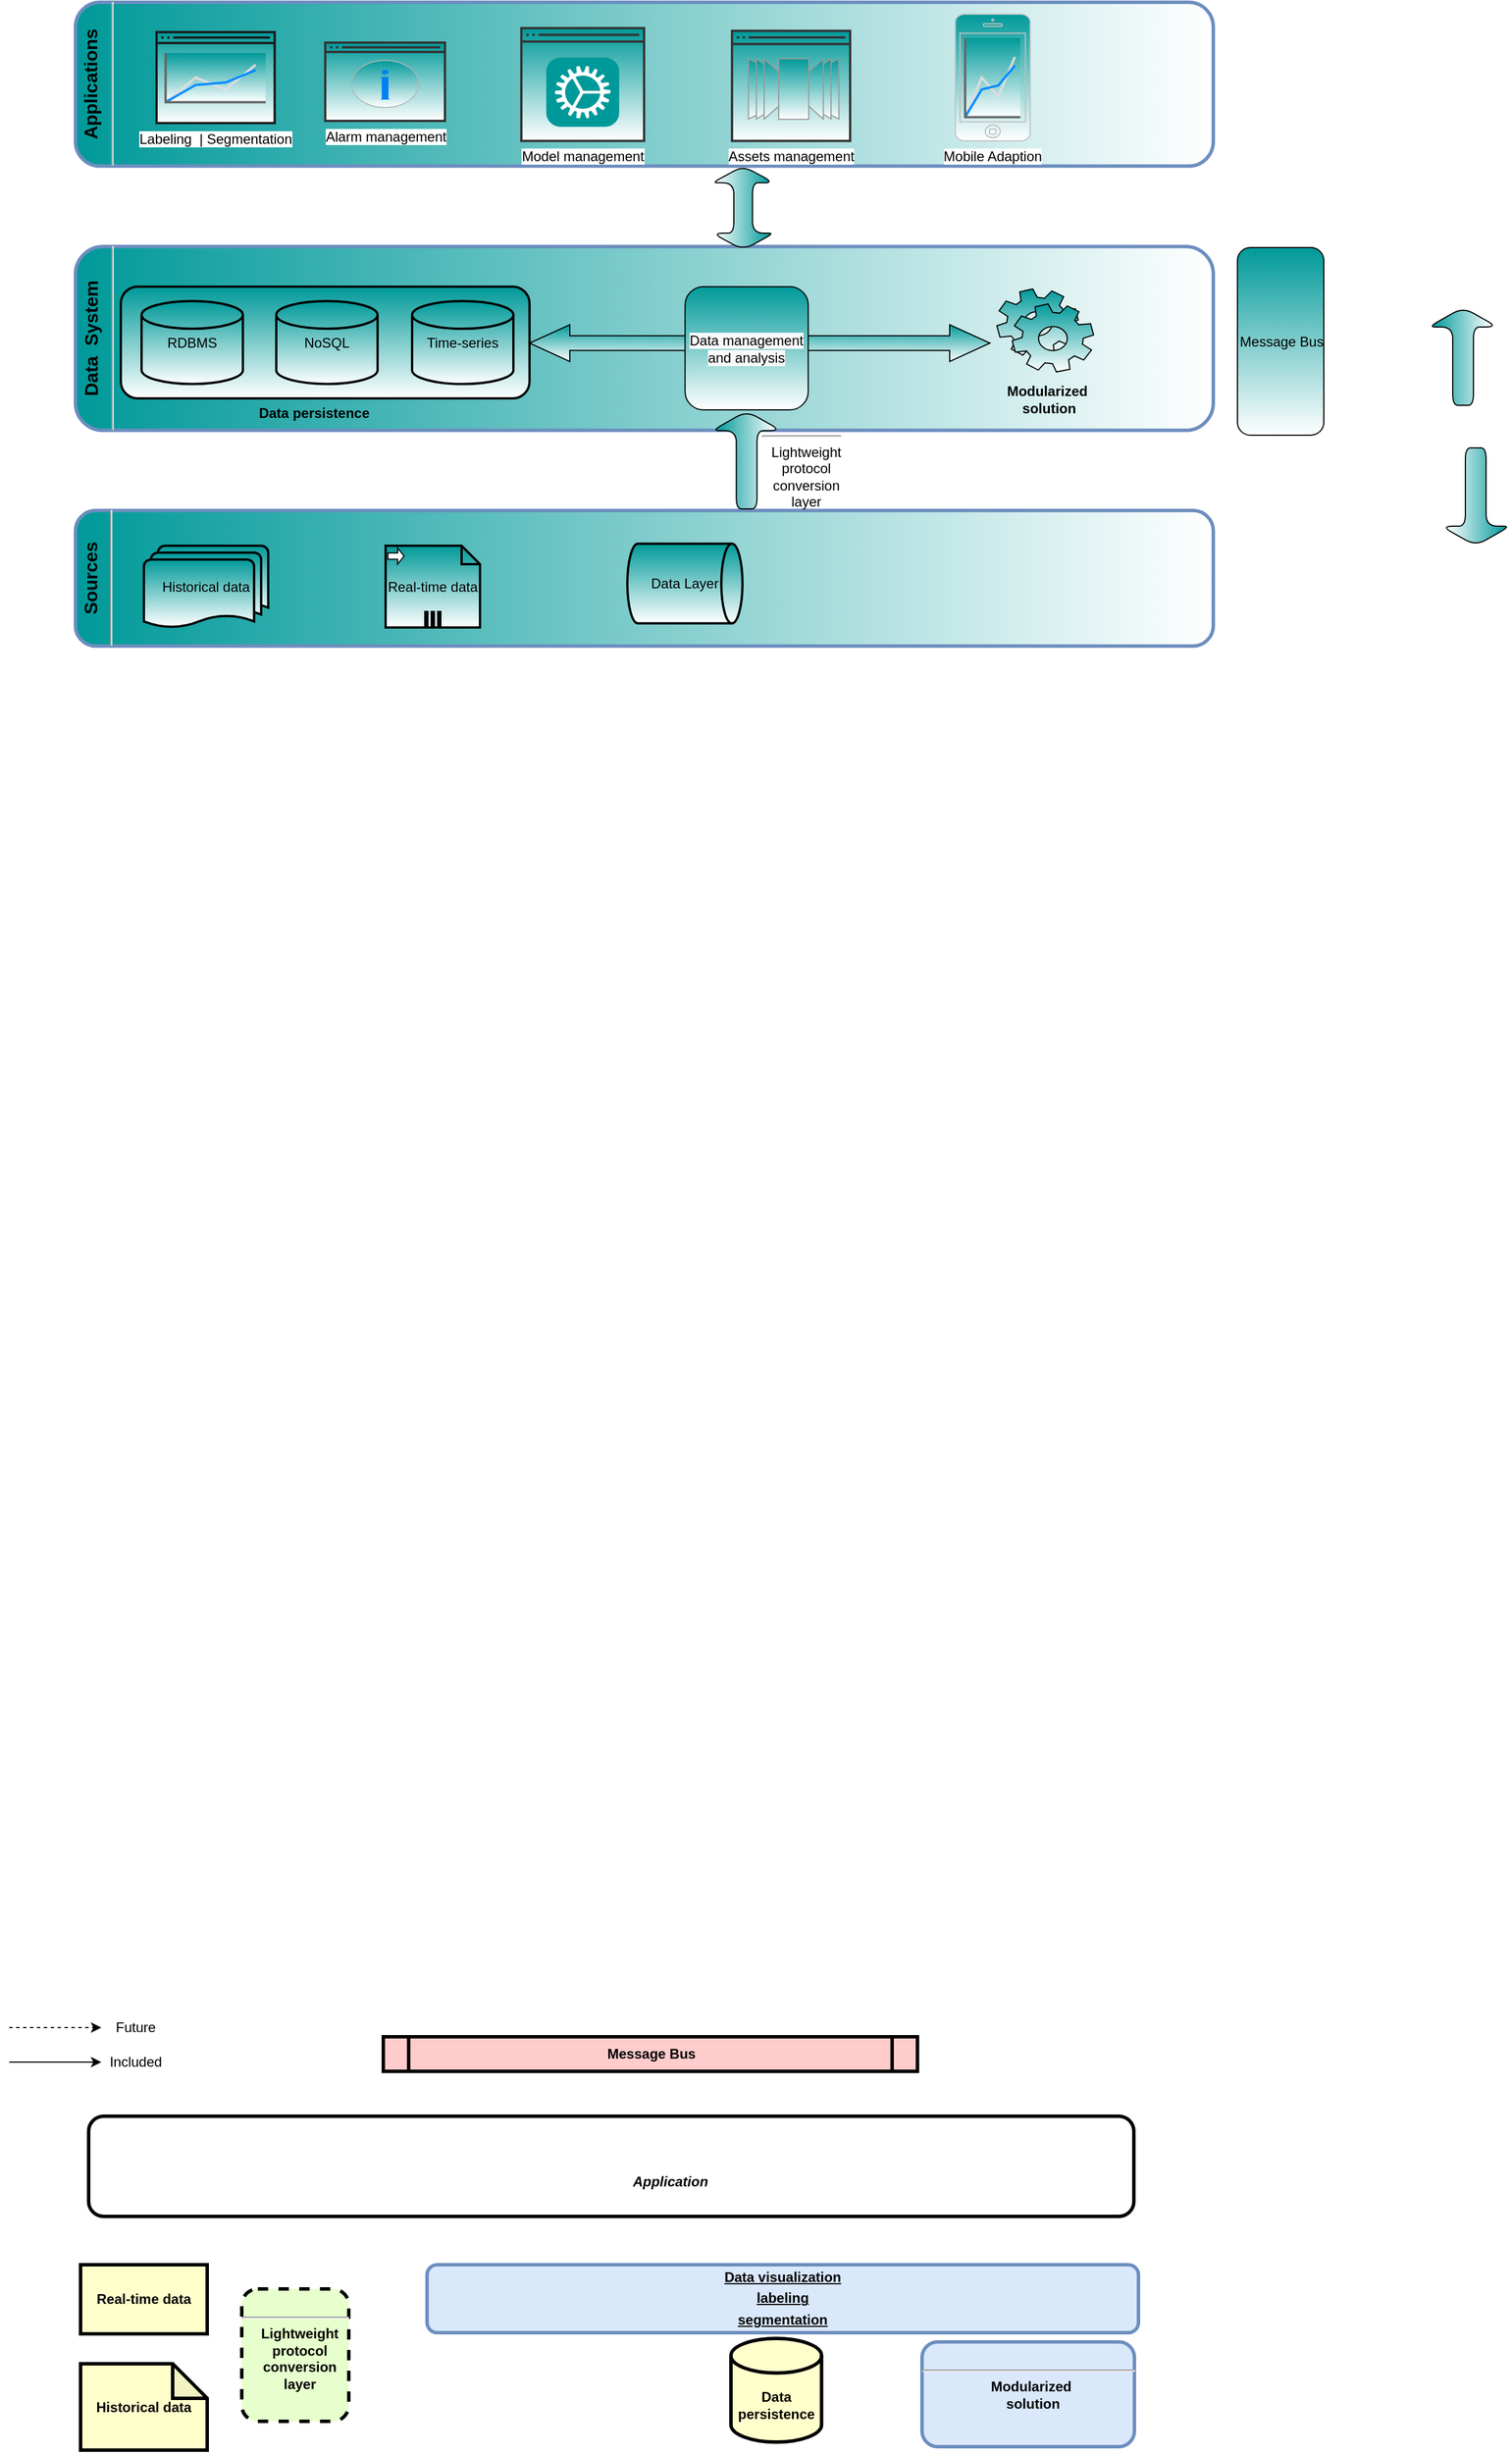 <mxfile version="13.10.1" type="github">
  <diagram name="Page-1" id="c7558073-3199-34d8-9f00-42111426c3f3">
    <mxGraphModel dx="1422" dy="1621" grid="0" gridSize="10" guides="1" tooltips="1" connect="1" arrows="1" fold="1" page="1" pageScale="1" pageWidth="1169" pageHeight="827" background="#ffffff" math="0" shadow="0">
      <root>
        <mxCell id="0" />
        <mxCell id="1" parent="0" />
        <mxCell id="1v4hyU_0CHuTicEXj352-96" value="Real-time data" style="whiteSpace=wrap;align=center;verticalAlign=middle;fontStyle=1;strokeWidth=3;fillColor=#FFFFCC" parent="1" vertex="1">
          <mxGeometry x="85" y="1179" width="110" height="60" as="geometry" />
        </mxCell>
        <mxCell id="1v4hyU_0CHuTicEXj352-98" value="&lt;p style=&quot;margin: 0px ; margin-top: 4px ; text-align: center ; text-decoration: underline&quot;&gt;&lt;strong&gt;&lt;br&gt;&lt;/strong&gt;&lt;/p&gt;&lt;hr&gt;&lt;p style=&quot;margin: 0px ; margin-left: 8px&quot;&gt;Lightweight&lt;/p&gt;&lt;p style=&quot;margin: 0px ; margin-left: 8px&quot;&gt;protocol&lt;/p&gt;&lt;p style=&quot;margin: 0px ; margin-left: 8px&quot;&gt;conversion&lt;/p&gt;&lt;p style=&quot;margin: 0px ; margin-left: 8px&quot;&gt;layer&lt;/p&gt;&lt;p style=&quot;margin: 0px ; margin-left: 8px&quot;&gt;&lt;br&gt;&lt;/p&gt;" style="verticalAlign=middle;align=center;overflow=fill;fontSize=12;fontFamily=Helvetica;html=1;rounded=1;fontStyle=1;strokeWidth=3;fillColor=#E6FFCC;dashed=1;" parent="1" vertex="1">
          <mxGeometry x="225" y="1200" width="93" height="115" as="geometry" />
        </mxCell>
        <mxCell id="1v4hyU_0CHuTicEXj352-100" value="Message Bus" style="shape=process;whiteSpace=wrap;align=center;verticalAlign=middle;size=0.048;fontStyle=1;strokeWidth=3;fillColor=#FFCCCC;" parent="1" vertex="1">
          <mxGeometry x="348" y="981" width="464" height="30" as="geometry" />
        </mxCell>
        <mxCell id="1v4hyU_0CHuTicEXj352-105" value="&lt;b&gt;Historical data&lt;/b&gt;" style="shape=note;whiteSpace=wrap;html=1;backgroundOutline=1;darkOpacity=0.05;strokeWidth=3;fillColor=#FFFFCC;" parent="1" vertex="1">
          <mxGeometry x="85" y="1265" width="110" height="75" as="geometry" />
        </mxCell>
        <mxCell id="1v4hyU_0CHuTicEXj352-114" value="&lt;p style=&quot;margin: 0px ; margin-top: 4px ; text-align: center ; text-decoration: underline&quot;&gt;&lt;strong&gt;&lt;br&gt;&lt;/strong&gt;&lt;/p&gt;&lt;hr&gt;&lt;p style=&quot;margin: 0px ; margin-left: 8px&quot;&gt;Modularized&amp;nbsp;&lt;/p&gt;&lt;p style=&quot;margin: 0px ; margin-left: 8px&quot;&gt;solution&lt;/p&gt;" style="verticalAlign=middle;align=center;overflow=fill;fontSize=12;fontFamily=Helvetica;html=1;rounded=1;fontStyle=1;strokeWidth=3;fillColor=#dae8fc;strokeColor=#6c8ebf;" parent="1" vertex="1">
          <mxGeometry x="816" y="1246" width="184.5" height="91" as="geometry" />
        </mxCell>
        <mxCell id="1v4hyU_0CHuTicEXj352-126" value="&lt;p style=&quot;margin: 0px ; margin-top: 4px ; text-align: center ; text-decoration: underline&quot;&gt;Data visualization&lt;/p&gt;&lt;p style=&quot;margin: 0px ; margin-top: 4px ; text-align: center ; text-decoration: underline&quot;&gt;labeling&lt;/p&gt;&lt;p style=&quot;margin: 0px ; margin-top: 4px ; text-align: center ; text-decoration: underline&quot;&gt;segmentation&lt;/p&gt;" style="verticalAlign=middle;align=center;overflow=fill;fontSize=12;fontFamily=Helvetica;html=1;rounded=1;fontStyle=1;strokeWidth=3;fillColor=#dae8fc;strokeColor=#6c8ebf;" parent="1" vertex="1">
          <mxGeometry x="386" y="1179" width="618" height="59" as="geometry" />
        </mxCell>
        <mxCell id="1v4hyU_0CHuTicEXj352-129" value="&lt;b&gt;&lt;i&gt;Application&lt;/i&gt;&lt;/b&gt;" style="text;html=1;strokeColor=none;fillColor=none;align=center;verticalAlign=middle;whiteSpace=wrap;rounded=0;dashed=1;dashPattern=1 4;" parent="1" vertex="1">
          <mxGeometry x="511" y="1097" width="172.5" height="20" as="geometry" />
        </mxCell>
        <mxCell id="Ltf2Wpf82Mm3ao5a9Bto-1" value="" style="group" parent="1" vertex="1" connectable="0">
          <mxGeometry x="23" y="963" width="130" height="50" as="geometry" />
        </mxCell>
        <mxCell id="86zlqQ8TGqd8QCx5ZwGU-3" value="" style="endArrow=classic;html=1;" parent="Ltf2Wpf82Mm3ao5a9Bto-1" edge="1">
          <mxGeometry width="50" height="50" relative="1" as="geometry">
            <mxPoint y="40" as="sourcePoint" />
            <mxPoint x="80" y="40" as="targetPoint" />
          </mxGeometry>
        </mxCell>
        <mxCell id="86zlqQ8TGqd8QCx5ZwGU-4" value="" style="endArrow=classic;html=1;dashed=1;" parent="Ltf2Wpf82Mm3ao5a9Bto-1" edge="1">
          <mxGeometry width="50" height="50" relative="1" as="geometry">
            <mxPoint y="10" as="sourcePoint" />
            <mxPoint x="80" y="10" as="targetPoint" />
          </mxGeometry>
        </mxCell>
        <mxCell id="86zlqQ8TGqd8QCx5ZwGU-6" value="Future" style="text;html=1;strokeColor=none;fillColor=none;align=center;verticalAlign=middle;whiteSpace=wrap;rounded=0;" parent="Ltf2Wpf82Mm3ao5a9Bto-1" vertex="1">
          <mxGeometry x="90" width="40" height="20" as="geometry" />
        </mxCell>
        <mxCell id="86zlqQ8TGqd8QCx5ZwGU-7" value="Included" style="text;html=1;strokeColor=none;fillColor=none;align=center;verticalAlign=middle;whiteSpace=wrap;rounded=0;" parent="Ltf2Wpf82Mm3ao5a9Bto-1" vertex="1">
          <mxGeometry x="90" y="30" width="40" height="20" as="geometry" />
        </mxCell>
        <mxCell id="Yoe1WaASlbIQJTnvl4tw-3" value="&lt;b&gt;Data persistence&lt;/b&gt;" style="shape=cylinder3;whiteSpace=wrap;html=1;boundedLbl=1;backgroundOutline=1;size=15;strokeWidth=3;fillColor=#FFFFCC;" parent="1" vertex="1">
          <mxGeometry x="650" y="1243" width="78.7" height="90" as="geometry" />
        </mxCell>
        <mxCell id="Yoe1WaASlbIQJTnvl4tw-8" value="" style="rounded=1;whiteSpace=wrap;html=1;strokeColor=#000000;strokeWidth=3;fillColor=none;" parent="1" vertex="1">
          <mxGeometry x="92" y="1050" width="908" height="87" as="geometry" />
        </mxCell>
        <mxCell id="Yoe1WaASlbIQJTnvl4tw-15" value="" style="endArrow=classic;startArrow=classic;html=1;strokeWidth=2;strokeColor=none;" parent="1" source="1v4hyU_0CHuTicEXj352-105" target="Yoe1WaASlbIQJTnvl4tw-14" edge="1">
          <mxGeometry width="50" height="50" relative="1" as="geometry">
            <mxPoint x="155.327" y="1265" as="sourcePoint" />
            <mxPoint x="582.137" y="220.75" as="targetPoint" />
          </mxGeometry>
        </mxCell>
        <mxCell id="Yoe1WaASlbIQJTnvl4tw-38" value="&lt;div style=&quot;text-align: justify&quot;&gt;&lt;span&gt;Message Bus&lt;/span&gt;&lt;br&gt;&lt;/div&gt;" style="html=1;points=[];perimeter=orthogonalPerimeter;rounded=1;strokeColor=#000000;strokeWidth=1;fillColor=#009999;gradientColor=#ffffff;" parent="1" vertex="1">
          <mxGeometry x="1090" y="-573" width="75" height="163" as="geometry" />
        </mxCell>
        <mxCell id="Yoe1WaASlbIQJTnvl4tw-75" value="" style="shape=singleArrow;direction=north;whiteSpace=wrap;html=1;rounded=1;strokeColor=#000000;strokeWidth=1;fillColor=#009999;gradientColor=#ffffff;connectable=1;verticalAlign=middle;" parent="1" vertex="1">
          <mxGeometry x="1256" y="-521" width="60" height="85" as="geometry" />
        </mxCell>
        <mxCell id="Yoe1WaASlbIQJTnvl4tw-80" value="" style="shape=singleArrow;direction=north;whiteSpace=wrap;html=1;rounded=1;strokeColor=#000000;strokeWidth=1;fillColor=#009999;gradientColor=#ffffff;allowArrows=1;rotation=-180;" parent="1" vertex="1">
          <mxGeometry x="1267" y="-399" width="60" height="85" as="geometry" />
        </mxCell>
        <mxCell id="Yoe1WaASlbIQJTnvl4tw-13" value="&lt;p style=&quot;margin: 4px 0px 0px ; text-align: center ; font-size: 16px&quot;&gt;&lt;strong&gt;&lt;font style=&quot;font-size: 16px&quot;&gt;Data&amp;nbsp; System&lt;/font&gt;&lt;/strong&gt;&lt;/p&gt;&lt;hr style=&quot;font-size: 16px&quot;&gt;&lt;p style=&quot;margin: 0px 0px 0px 8px ; font-size: 16px&quot;&gt;&lt;br&gt;&lt;/p&gt;" style="verticalAlign=middle;align=center;overflow=fill;fontSize=12;fontFamily=Helvetica;html=1;rounded=1;fontStyle=1;strokeWidth=3;strokeColor=#6c8ebf;direction=west;rotation=-90;fillColor=#009999;gradientColor=#ffffff;gradientDirection=north;" parent="1" vertex="1">
          <mxGeometry x="494.96" y="-988.29" width="159.66" height="988.5" as="geometry" />
        </mxCell>
        <mxCell id="O2RnvBktUuLIlnC_2o6k-7" value="" style="endArrow=classic;startArrow=classic;html=1;strokeWidth=2;strokeColor=none;" parent="1" source="Yoe1WaASlbIQJTnvl4tw-14" target="1v4hyU_0CHuTicEXj352-101" edge="1">
          <mxGeometry x="120" y="-796" width="50" height="50" as="geometry">
            <mxPoint x="700.522" y="-524" as="sourcePoint" />
            <mxPoint x="746.16" y="-574" as="targetPoint" />
          </mxGeometry>
        </mxCell>
        <mxCell id="Yoe1WaASlbIQJTnvl4tw-46" value="" style="group" parent="1" vertex="1" connectable="0">
          <mxGeometry x="120" y="-539" width="355" height="131" as="geometry" />
        </mxCell>
        <mxCell id="Yoe1WaASlbIQJTnvl4tw-40" value="" style="group" parent="Yoe1WaASlbIQJTnvl4tw-46" vertex="1" connectable="0">
          <mxGeometry width="355" height="97" as="geometry" />
        </mxCell>
        <mxCell id="Yoe1WaASlbIQJTnvl4tw-21" value="" style="rounded=1;whiteSpace=wrap;html=1;strokeColor=#000000;strokeWidth=2;fillColor=#009999;gradientColor=#ffffff;" parent="Yoe1WaASlbIQJTnvl4tw-40" vertex="1">
          <mxGeometry width="355" height="97" as="geometry" />
        </mxCell>
        <mxCell id="Yoe1WaASlbIQJTnvl4tw-39" value="" style="group" parent="Yoe1WaASlbIQJTnvl4tw-40" vertex="1" connectable="0">
          <mxGeometry x="18" y="12.5" width="323" height="72" as="geometry" />
        </mxCell>
        <mxCell id="Yoe1WaASlbIQJTnvl4tw-22" value="RDBMS" style="strokeWidth=2;html=1;shape=mxgraph.flowchart.database;whiteSpace=wrap;rounded=1;fillColor=#009999;gradientColor=#ffffff;" parent="Yoe1WaASlbIQJTnvl4tw-39" vertex="1">
          <mxGeometry width="88" height="72" as="geometry" />
        </mxCell>
        <mxCell id="Yoe1WaASlbIQJTnvl4tw-23" value="NoSQL" style="strokeWidth=2;html=1;shape=mxgraph.flowchart.database;whiteSpace=wrap;rounded=1;fillColor=#009999;gradientColor=#ffffff;" parent="Yoe1WaASlbIQJTnvl4tw-39" vertex="1">
          <mxGeometry x="117" width="88" height="72" as="geometry" />
        </mxCell>
        <mxCell id="Yoe1WaASlbIQJTnvl4tw-24" value="Time-series" style="strokeWidth=2;html=1;shape=mxgraph.flowchart.database;whiteSpace=wrap;rounded=1;fillColor=#009999;gradientColor=#ffffff;" parent="Yoe1WaASlbIQJTnvl4tw-39" vertex="1">
          <mxGeometry x="235" width="88" height="72" as="geometry" />
        </mxCell>
        <mxCell id="Yoe1WaASlbIQJTnvl4tw-45" value="&lt;p style=&quot;font-weight: 700 ; margin: 0px 0px 0px 8px&quot;&gt;&lt;b&gt;Data persistence&lt;/b&gt;&lt;br&gt;&lt;/p&gt;" style="text;html=1;strokeColor=none;fillColor=none;align=center;verticalAlign=middle;whiteSpace=wrap;rounded=0;" parent="Yoe1WaASlbIQJTnvl4tw-46" vertex="1">
          <mxGeometry x="94" y="88" width="140" height="43" as="geometry" />
        </mxCell>
        <mxCell id="Yoe1WaASlbIQJTnvl4tw-48" value="" style="html=1;shadow=0;dashed=0;align=center;verticalAlign=middle;shape=mxgraph.arrows2.twoWayArrow;dy=0.6;dx=35;rounded=1;strokeColor=#000000;strokeWidth=1;fillColor=#009999;gradientColor=#ffffff;" parent="1" vertex="1">
          <mxGeometry x="475" y="-506" width="400" height="32" as="geometry" />
        </mxCell>
        <mxCell id="Yoe1WaASlbIQJTnvl4tw-50" value="" style="group;fillColor=#FFFFFF;" parent="1" vertex="1" connectable="0">
          <mxGeometry x="80.54" y="-786" width="988.5" height="142.26" as="geometry" />
        </mxCell>
        <mxCell id="1v4hyU_0CHuTicEXj352-101" value="&lt;p style=&quot;margin: 4px 0px 0px ; text-align: center ; font-size: 16px&quot;&gt;&lt;strong&gt;&lt;font style=&quot;font-size: 16px&quot;&gt;Applications&lt;/font&gt;&lt;/strong&gt;&lt;/p&gt;&lt;hr style=&quot;font-size: 16px&quot;&gt;&lt;p style=&quot;margin: 0px 0px 0px 8px ; font-size: 16px&quot;&gt;&lt;br&gt;&lt;/p&gt;" style="verticalAlign=middle;align=center;overflow=fill;fontSize=12;fontFamily=Helvetica;html=1;rounded=1;fontStyle=1;strokeWidth=3;strokeColor=#6c8ebf;direction=west;rotation=-90;fillColor=#009999;gradientColor=#ffffff;gradientDirection=north;" parent="Yoe1WaASlbIQJTnvl4tw-50" vertex="1">
          <mxGeometry x="423.12" y="-423.12" width="142.26" height="988.5" as="geometry" />
        </mxCell>
        <mxCell id="Yoe1WaASlbIQJTnvl4tw-67" value="" style="group" parent="Yoe1WaASlbIQJTnvl4tw-50" vertex="1" connectable="0">
          <mxGeometry x="217" y="35" width="104" height="68" as="geometry" />
        </mxCell>
        <mxCell id="Yoe1WaASlbIQJTnvl4tw-61" value="Alarm management" style="html=1;verticalLabelPosition=bottom;align=center;labelBackgroundColor=#ffffff;verticalAlign=top;strokeWidth=2;shadow=0;dashed=0;shape=mxgraph.ios7.icons.window;rounded=1;fillColor=#009999;gradientColor=#ffffff;strokeColor=#333333;" parent="Yoe1WaASlbIQJTnvl4tw-67" vertex="1">
          <mxGeometry width="104.0" height="68" as="geometry" />
        </mxCell>
        <mxCell id="Yoe1WaASlbIQJTnvl4tw-66" value="" style="html=1;verticalLabelPosition=bottom;labelBackgroundColor=#ffffff;verticalAlign=top;shadow=0;dashed=0;strokeWidth=2;shape=mxgraph.ios7.misc.info;rounded=1;fillColor=#009999;gradientColor=#ffffff;strokeColor=#B3B3B3;" parent="Yoe1WaASlbIQJTnvl4tw-67" vertex="1">
          <mxGeometry x="22.75" y="15.455" width="58.5" height="40.955" as="geometry" />
        </mxCell>
        <mxCell id="Yoe1WaASlbIQJTnvl4tw-69" value="" style="group" parent="Yoe1WaASlbIQJTnvl4tw-50" vertex="1" connectable="0">
          <mxGeometry x="387.37" y="22.39" width="106.63" height="98" as="geometry" />
        </mxCell>
        <mxCell id="Yoe1WaASlbIQJTnvl4tw-62" value="Model management" style="html=1;verticalLabelPosition=bottom;align=center;labelBackgroundColor=#ffffff;verticalAlign=top;strokeWidth=2;shadow=0;dashed=0;shape=mxgraph.ios7.icons.window;rounded=1;fillColor=#009999;gradientColor=#ffffff;strokeColor=#333333;" parent="Yoe1WaASlbIQJTnvl4tw-69" vertex="1">
          <mxGeometry width="106.63" height="98" as="geometry" />
        </mxCell>
        <mxCell id="Yoe1WaASlbIQJTnvl4tw-68" value="" style="html=1;strokeWidth=1;shadow=0;dashed=0;shape=mxgraph.ios7.misc.settings;strokeColor=none;buttonText=;strokeColor2=#222222;fontColor=#222222;fontSize=8;verticalLabelPosition=bottom;verticalAlign=top;align=center;rounded=1;fillColor=#009999;" parent="Yoe1WaASlbIQJTnvl4tw-69" vertex="1">
          <mxGeometry x="21.659" y="25.614" width="63.312" height="60.136" as="geometry" />
        </mxCell>
        <mxCell id="Yoe1WaASlbIQJTnvl4tw-71" value="" style="group" parent="Yoe1WaASlbIQJTnvl4tw-50" vertex="1" connectable="0">
          <mxGeometry x="570.37" y="24.78" width="102.63" height="95.61" as="geometry" />
        </mxCell>
        <mxCell id="Yoe1WaASlbIQJTnvl4tw-65" value="Assets management" style="html=1;verticalLabelPosition=bottom;align=center;labelBackgroundColor=#ffffff;verticalAlign=top;strokeWidth=2;shadow=0;dashed=0;shape=mxgraph.ios7.icons.window;rounded=1;fillColor=#009999;gradientColor=#ffffff;strokeColor=#333333;" parent="Yoe1WaASlbIQJTnvl4tw-71" vertex="1">
          <mxGeometry width="102.63" height="95.61" as="geometry" />
        </mxCell>
        <mxCell id="Yoe1WaASlbIQJTnvl4tw-70" value="" style="verticalLabelPosition=bottom;shadow=0;dashed=0;align=center;html=1;verticalAlign=top;strokeWidth=1;shape=mxgraph.mockup.navigation.coverFlow;strokeColor=#999999;rounded=1;gradientColor=#ffffff;fillColor=#009999;" parent="Yoe1WaASlbIQJTnvl4tw-71" vertex="1">
          <mxGeometry x="13.898" y="23.903" width="79.111" height="53.237" as="geometry" />
        </mxCell>
        <mxCell id="Yoe1WaASlbIQJTnvl4tw-29" value="" style="group;strokeWidth=1;" parent="Yoe1WaASlbIQJTnvl4tw-50" vertex="1" connectable="0">
          <mxGeometry x="764.37" y="10.39" width="65" height="110" as="geometry" />
        </mxCell>
        <mxCell id="Yoe1WaASlbIQJTnvl4tw-27" value="Mobile Adaption" style="html=1;verticalLabelPosition=bottom;labelBackgroundColor=#ffffff;verticalAlign=top;shadow=0;dashed=0;strokeWidth=1;shape=mxgraph.ios7.misc.iphone;strokeColor=#c0c0c0;rounded=1;fillColor=#009999;gradientColor=#ffffff;" parent="Yoe1WaASlbIQJTnvl4tw-29" vertex="1">
          <mxGeometry width="65" height="110" as="geometry" />
        </mxCell>
        <mxCell id="Yoe1WaASlbIQJTnvl4tw-28" value="" style="verticalLabelPosition=bottom;shadow=0;dashed=0;align=center;html=1;verticalAlign=top;strokeWidth=1;shape=mxgraph.mockup.graphics.lineChart;strokeColor=none;strokeColor2=#666666;strokeColor3=#008cff;strokeColor4=#dddddd;rounded=1;fillColor=#009999;gradientColor=#ffffff;" parent="Yoe1WaASlbIQJTnvl4tw-29" vertex="1">
          <mxGeometry x="8.525" y="20.625" width="47.951" height="68.75" as="geometry" />
        </mxCell>
        <mxCell id="Yoe1WaASlbIQJTnvl4tw-32" value="" style="group" parent="Yoe1WaASlbIQJTnvl4tw-50" vertex="1" connectable="0">
          <mxGeometry x="70.46" y="25.9" width="102.63" height="78.98" as="geometry" />
        </mxCell>
        <mxCell id="Yoe1WaASlbIQJTnvl4tw-31" value="Labeling&amp;nbsp; | Segmentation" style="html=1;verticalLabelPosition=bottom;align=center;labelBackgroundColor=#ffffff;verticalAlign=top;strokeWidth=2;shadow=0;dashed=0;shape=mxgraph.ios7.icons.window;rounded=1;fillColor=#009999;gradientColor=#ffffff;strokeColor=#1A1A1A;" parent="Yoe1WaASlbIQJTnvl4tw-32" vertex="1">
          <mxGeometry width="102.63" height="78.98" as="geometry" />
        </mxCell>
        <mxCell id="Yoe1WaASlbIQJTnvl4tw-30" value="" style="verticalLabelPosition=bottom;shadow=0;dashed=0;align=center;html=1;verticalAlign=top;strokeWidth=1;shape=mxgraph.mockup.graphics.lineChart;strokeColor=none;strokeColor2=#666666;strokeColor3=#008cff;strokeColor4=#dddddd;rounded=1;fillColor=#009999;gradientColor=#ffffff;" parent="Yoe1WaASlbIQJTnvl4tw-32" vertex="1">
          <mxGeometry x="7.859" y="18.133" width="86.912" height="42.714" as="geometry" />
        </mxCell>
        <mxCell id="Yoe1WaASlbIQJTnvl4tw-51" value="" style="group" parent="1" vertex="1" connectable="0">
          <mxGeometry x="80.537" y="-344.624" width="1021" height="117.747" as="geometry" />
        </mxCell>
        <mxCell id="Yoe1WaASlbIQJTnvl4tw-14" value="&lt;p style=&quot;margin: 4px 0px 0px ; text-align: center ; font-size: 14px&quot;&gt;&lt;strong&gt;&lt;font style=&quot;font-size: 16px&quot;&gt;Sources&lt;/font&gt;&lt;/strong&gt;&lt;/p&gt;&lt;hr style=&quot;font-size: 14px&quot;&gt;&lt;p style=&quot;margin: 0px 0px 0px 8px ; font-size: 14px&quot;&gt;&lt;br&gt;&lt;/p&gt;" style="verticalAlign=middle;align=center;overflow=fill;fontSize=12;fontFamily=Helvetica;html=1;rounded=1;fontStyle=1;strokeWidth=3;strokeColor=#6c8ebf;direction=west;rotation=-90;fillColor=#009999;gradientColor=#ffffff;gradientDirection=north;" parent="Yoe1WaASlbIQJTnvl4tw-51" vertex="1">
          <mxGeometry x="435.376" y="-435.376" width="117.747" height="988.5" as="geometry" />
        </mxCell>
        <mxCell id="Yoe1WaASlbIQJTnvl4tw-17" value="Historical data" style="strokeWidth=2;html=1;shape=mxgraph.flowchart.multi-document;whiteSpace=wrap;rounded=1;fillColor=#009999;gradientColor=#ffffff;" parent="Yoe1WaASlbIQJTnvl4tw-51" vertex="1">
          <mxGeometry x="59.463" y="30.624" width="108" height="72" as="geometry" />
        </mxCell>
        <mxCell id="Yoe1WaASlbIQJTnvl4tw-18" value="Real-time data" style="shape=note;whiteSpace=wrap;size=16;html=1;dropTarget=0;rounded=1;strokeWidth=2;fillColor=#009999;gradientColor=#ffffff;" parent="Yoe1WaASlbIQJTnvl4tw-51" vertex="1">
          <mxGeometry x="269.463" y="30.624" width="82" height="71" as="geometry" />
        </mxCell>
        <mxCell id="Yoe1WaASlbIQJTnvl4tw-19" value="" style="html=1;shape=singleArrow;arrowWidth=0.4;arrowSize=0.4;outlineConnect=0;" parent="Yoe1WaASlbIQJTnvl4tw-18" vertex="1">
          <mxGeometry width="14" height="14" relative="1" as="geometry">
            <mxPoint x="2" y="2" as="offset" />
          </mxGeometry>
        </mxCell>
        <mxCell id="Yoe1WaASlbIQJTnvl4tw-20" value="" style="html=1;whiteSpace=wrap;shape=parallelMarker;outlineConnect=0;" parent="Yoe1WaASlbIQJTnvl4tw-18" vertex="1">
          <mxGeometry x="0.5" y="1" width="14" height="14" relative="1" as="geometry">
            <mxPoint x="-7" y="-14" as="offset" />
          </mxGeometry>
        </mxCell>
        <mxCell id="Yoe1WaASlbIQJTnvl4tw-74" value="Data Layer" style="strokeWidth=2;html=1;shape=mxgraph.flowchart.direct_data;whiteSpace=wrap;rounded=1;fillColor=#009999;gradientColor=#ffffff;" parent="Yoe1WaASlbIQJTnvl4tw-51" vertex="1">
          <mxGeometry x="479.46" y="28.87" width="100" height="69.13" as="geometry" />
        </mxCell>
        <mxCell id="Yoe1WaASlbIQJTnvl4tw-54" value="" style="shape=singleArrow;direction=north;whiteSpace=wrap;html=1;rounded=1;strokeColor=#000000;strokeWidth=1;fillColor=#009999;gradientColor=#ffffff;" parent="1" vertex="1">
          <mxGeometry x="633.63" y="-431" width="60" height="85" as="geometry" />
        </mxCell>
        <mxCell id="Yoe1WaASlbIQJTnvl4tw-56" value="&#xa;&#xa;&lt;br class=&quot;Apple-interchange-newline&quot;&gt;&lt;hr&gt;&lt;p style=&quot;margin: 0px 0px 0px 8px&quot;&gt;Lightweight&lt;/p&gt;&lt;p style=&quot;margin: 0px 0px 0px 8px&quot;&gt;protocol&lt;/p&gt;&lt;p style=&quot;margin: 0px 0px 0px 8px&quot;&gt;conversion&lt;/p&gt;&lt;p style=&quot;margin: 0px 0px 0px 8px&quot;&gt;layer&lt;/p&gt;&lt;p style=&quot;margin: 0px 0px 0px 8px&quot;&gt;&lt;br style=&quot;color: rgb(0, 0, 0); font-family: helvetica; font-size: 12px; font-style: normal; font-weight: 700; letter-spacing: normal; text-align: center; text-indent: 0px; text-transform: none; word-spacing: 0px; background-color: rgb(248, 249, 250);&quot;&gt;&#xa;&#xa;&lt;/p&gt;" style="text;html=1;strokeColor=none;fillColor=none;align=center;verticalAlign=middle;whiteSpace=wrap;rounded=0;" parent="1" vertex="1">
          <mxGeometry x="625" y="-408" width="173" height="54.62" as="geometry" />
        </mxCell>
        <mxCell id="Yoe1WaASlbIQJTnvl4tw-57" value="&#xa;&#xa;&lt;span style=&quot;color: rgb(0, 0, 0); font-family: helvetica; font-size: 12px; font-style: normal; font-weight: 400; letter-spacing: normal; text-align: center; text-indent: 0px; text-transform: none; word-spacing: 0px; background-color: rgb(248, 249, 250); display: inline; float: none;&quot;&gt;Data management and analysis&lt;/span&gt;&#xa;&#xa;" style="whiteSpace=wrap;html=1;aspect=fixed;rounded=1;strokeColor=#000000;strokeWidth=1;fillColor=#009999;gradientColor=#ffffff;" parent="1" vertex="1">
          <mxGeometry x="610.13" y="-539" width="107" height="107" as="geometry" />
        </mxCell>
        <mxCell id="Yoe1WaASlbIQJTnvl4tw-44" value="" style="group" parent="1" vertex="1" connectable="0">
          <mxGeometry x="881" y="-537" width="84" height="117" as="geometry" />
        </mxCell>
        <mxCell id="Yoe1WaASlbIQJTnvl4tw-35" value="" style="shape=mxgraph.bpmn.service_task;html=1;outlineConnect=0;rounded=1;strokeColor=#000000;strokeWidth=1;fillColor=#009999;gradientColor=#ffffff;" parent="Yoe1WaASlbIQJTnvl4tw-44" vertex="1">
          <mxGeometry width="84" height="72" as="geometry" />
        </mxCell>
        <mxCell id="Yoe1WaASlbIQJTnvl4tw-41" value="&lt;p style=&quot;font-weight: 700 ; margin: 0px 0px 0px 8px&quot;&gt;Modularized&amp;nbsp;&lt;/p&gt;&lt;p style=&quot;font-weight: 700 ; margin: 0px 0px 0px 8px&quot;&gt;solution&lt;/p&gt;" style="text;html=1;strokeColor=none;fillColor=none;align=center;verticalAlign=middle;whiteSpace=wrap;rounded=0;" parent="Yoe1WaASlbIQJTnvl4tw-44" vertex="1">
          <mxGeometry x="1" y="74" width="81" height="43" as="geometry" />
        </mxCell>
        <mxCell id="Yoe1WaASlbIQJTnvl4tw-82" value="" style="shape=doubleArrow;direction=south;whiteSpace=wrap;html=1;rounded=1;strokeColor=#000000;strokeWidth=1;fillColor=#009999;gradientColor=#ffffff;" parent="1" vertex="1">
          <mxGeometry x="633.63" y="-643.74" width="54" height="72.74" as="geometry" />
        </mxCell>
      </root>
    </mxGraphModel>
  </diagram>
</mxfile>
